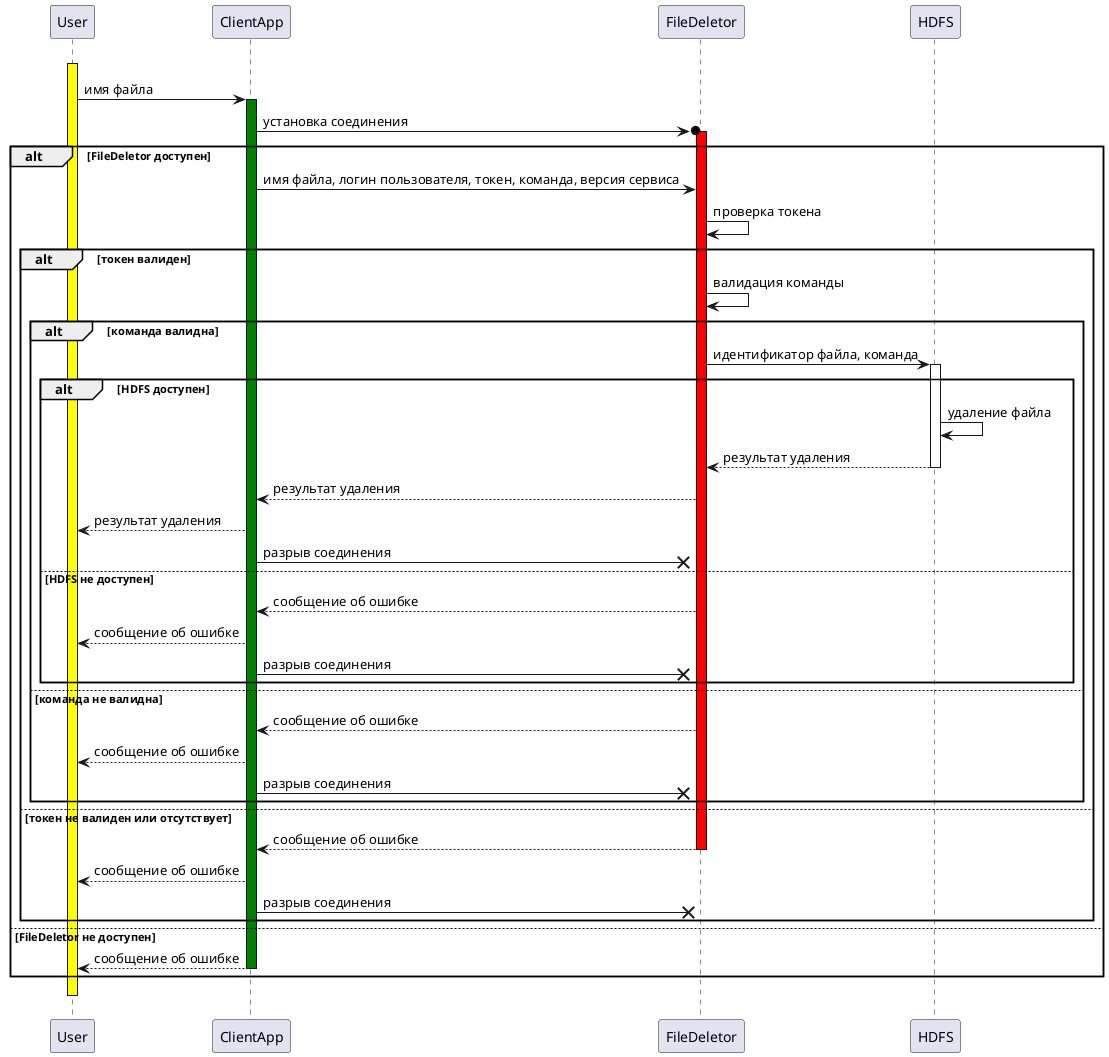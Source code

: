 @startuml

User -[hidden]-> User ++ #yellow
User -> ClientApp ++ #green: имя файла
ClientApp ->o FileDeletor ++ #red: установка соединения


alt FileDeletor доступен
  ClientApp -> FileDeletor: имя файла, логин пользователя, токен, команда, версия сервиса
  FileDeletor -> FileDeletor: проверка токена
    alt токен валиден
      FileDeletor -> FileDeletor: валидация команды
      alt команда валидна
        FileDeletor -> HDFS ++ #white: идентификатор файла, команда
        alt HDFS доступен
          HDFS -> HDFS: удаление файла
          HDFS --> FileDeletor  -- #white: результат удаления
          FileDeletor --> ClientApp: результат удаления
          ClientApp --> User: результат удаления
          ClientApp ->x FileDeletor: разрыв соединения
        else HDFS не доступен
          FileDeletor --> ClientApp: сообщение об ошибке
          ClientApp --> User: сообщение об ошибке
          ClientApp ->x FileDeletor: разрыв соединения
        end
        else команда не валидна
          FileDeletor --> ClientApp: сообщение об ошибке
          ClientApp --> User: сообщение об ошибке
          ClientApp ->x FileDeletor: разрыв соединения
        end
    else токен не валиден или отсутствует
      FileDeletor --> ClientApp -- #red: сообщение об ошибке
      ClientApp --> User: сообщение об ошибке
      ClientApp ->x FileDeletor: разрыв соединения
    end
else FileDeletor не доступен
    ClientApp --> User -- #green: сообщение об ошибке
end
User -[hidden]-> User -- #yellow

@enduml
